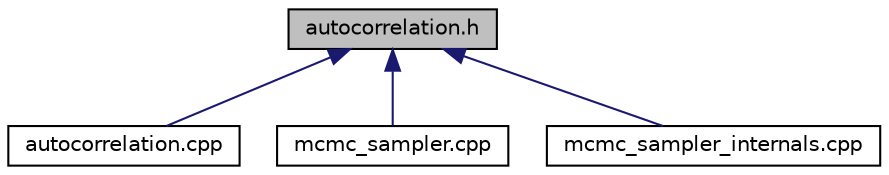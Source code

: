 digraph "autocorrelation.h"
{
  edge [fontname="Helvetica",fontsize="10",labelfontname="Helvetica",labelfontsize="10"];
  node [fontname="Helvetica",fontsize="10",shape=record];
  Node10 [label="autocorrelation.h",height=0.2,width=0.4,color="black", fillcolor="grey75", style="filled", fontcolor="black"];
  Node10 -> Node11 [dir="back",color="midnightblue",fontsize="10",style="solid",fontname="Helvetica"];
  Node11 [label="autocorrelation.cpp",height=0.2,width=0.4,color="black", fillcolor="white", style="filled",URL="$d0/d19/autocorrelation_8cpp.html"];
  Node10 -> Node12 [dir="back",color="midnightblue",fontsize="10",style="solid",fontname="Helvetica"];
  Node12 [label="mcmc_sampler.cpp",height=0.2,width=0.4,color="black", fillcolor="white", style="filled",URL="$d6/dd4/mcmc__sampler_8cpp.html"];
  Node10 -> Node13 [dir="back",color="midnightblue",fontsize="10",style="solid",fontname="Helvetica"];
  Node13 [label="mcmc_sampler_internals.cpp",height=0.2,width=0.4,color="black", fillcolor="white", style="filled",URL="$d9/dfd/mcmc__sampler__internals_8cpp.html"];
}
